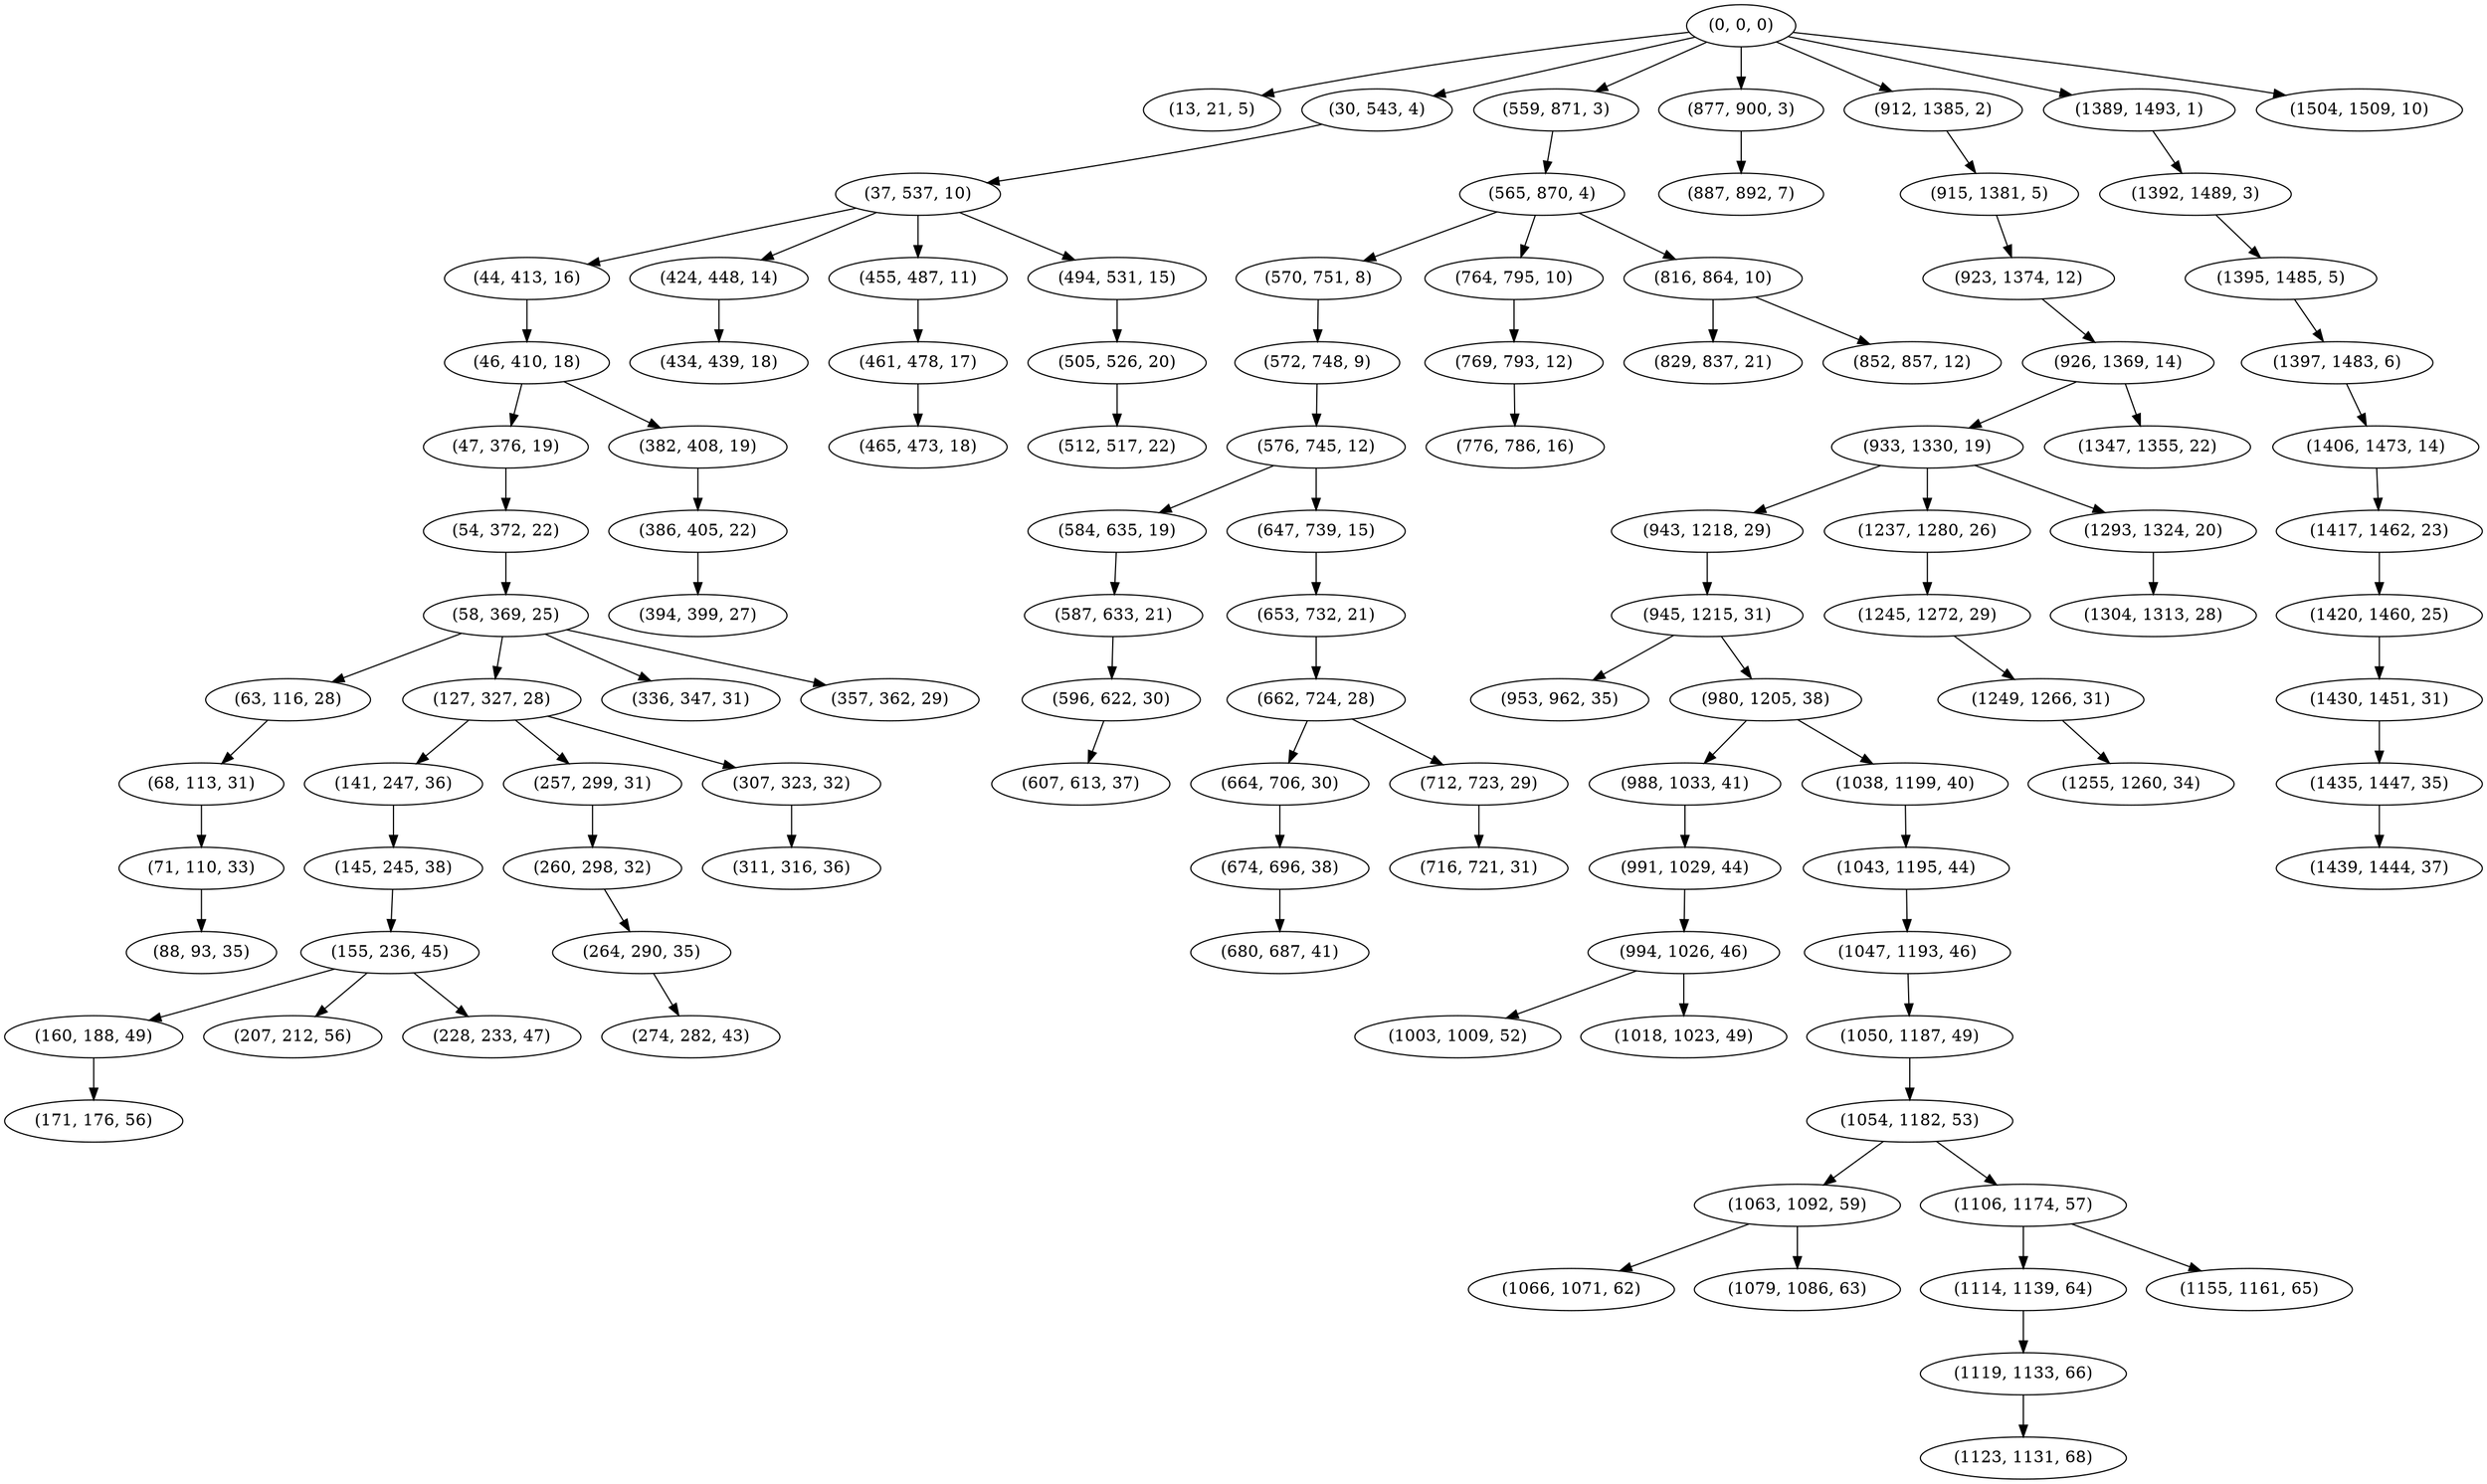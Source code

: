 digraph tree {
    "(0, 0, 0)";
    "(13, 21, 5)";
    "(30, 543, 4)";
    "(37, 537, 10)";
    "(44, 413, 16)";
    "(46, 410, 18)";
    "(47, 376, 19)";
    "(54, 372, 22)";
    "(58, 369, 25)";
    "(63, 116, 28)";
    "(68, 113, 31)";
    "(71, 110, 33)";
    "(88, 93, 35)";
    "(127, 327, 28)";
    "(141, 247, 36)";
    "(145, 245, 38)";
    "(155, 236, 45)";
    "(160, 188, 49)";
    "(171, 176, 56)";
    "(207, 212, 56)";
    "(228, 233, 47)";
    "(257, 299, 31)";
    "(260, 298, 32)";
    "(264, 290, 35)";
    "(274, 282, 43)";
    "(307, 323, 32)";
    "(311, 316, 36)";
    "(336, 347, 31)";
    "(357, 362, 29)";
    "(382, 408, 19)";
    "(386, 405, 22)";
    "(394, 399, 27)";
    "(424, 448, 14)";
    "(434, 439, 18)";
    "(455, 487, 11)";
    "(461, 478, 17)";
    "(465, 473, 18)";
    "(494, 531, 15)";
    "(505, 526, 20)";
    "(512, 517, 22)";
    "(559, 871, 3)";
    "(565, 870, 4)";
    "(570, 751, 8)";
    "(572, 748, 9)";
    "(576, 745, 12)";
    "(584, 635, 19)";
    "(587, 633, 21)";
    "(596, 622, 30)";
    "(607, 613, 37)";
    "(647, 739, 15)";
    "(653, 732, 21)";
    "(662, 724, 28)";
    "(664, 706, 30)";
    "(674, 696, 38)";
    "(680, 687, 41)";
    "(712, 723, 29)";
    "(716, 721, 31)";
    "(764, 795, 10)";
    "(769, 793, 12)";
    "(776, 786, 16)";
    "(816, 864, 10)";
    "(829, 837, 21)";
    "(852, 857, 12)";
    "(877, 900, 3)";
    "(887, 892, 7)";
    "(912, 1385, 2)";
    "(915, 1381, 5)";
    "(923, 1374, 12)";
    "(926, 1369, 14)";
    "(933, 1330, 19)";
    "(943, 1218, 29)";
    "(945, 1215, 31)";
    "(953, 962, 35)";
    "(980, 1205, 38)";
    "(988, 1033, 41)";
    "(991, 1029, 44)";
    "(994, 1026, 46)";
    "(1003, 1009, 52)";
    "(1018, 1023, 49)";
    "(1038, 1199, 40)";
    "(1043, 1195, 44)";
    "(1047, 1193, 46)";
    "(1050, 1187, 49)";
    "(1054, 1182, 53)";
    "(1063, 1092, 59)";
    "(1066, 1071, 62)";
    "(1079, 1086, 63)";
    "(1106, 1174, 57)";
    "(1114, 1139, 64)";
    "(1119, 1133, 66)";
    "(1123, 1131, 68)";
    "(1155, 1161, 65)";
    "(1237, 1280, 26)";
    "(1245, 1272, 29)";
    "(1249, 1266, 31)";
    "(1255, 1260, 34)";
    "(1293, 1324, 20)";
    "(1304, 1313, 28)";
    "(1347, 1355, 22)";
    "(1389, 1493, 1)";
    "(1392, 1489, 3)";
    "(1395, 1485, 5)";
    "(1397, 1483, 6)";
    "(1406, 1473, 14)";
    "(1417, 1462, 23)";
    "(1420, 1460, 25)";
    "(1430, 1451, 31)";
    "(1435, 1447, 35)";
    "(1439, 1444, 37)";
    "(1504, 1509, 10)";
    "(0, 0, 0)" -> "(13, 21, 5)";
    "(0, 0, 0)" -> "(30, 543, 4)";
    "(0, 0, 0)" -> "(559, 871, 3)";
    "(0, 0, 0)" -> "(877, 900, 3)";
    "(0, 0, 0)" -> "(912, 1385, 2)";
    "(0, 0, 0)" -> "(1389, 1493, 1)";
    "(0, 0, 0)" -> "(1504, 1509, 10)";
    "(30, 543, 4)" -> "(37, 537, 10)";
    "(37, 537, 10)" -> "(44, 413, 16)";
    "(37, 537, 10)" -> "(424, 448, 14)";
    "(37, 537, 10)" -> "(455, 487, 11)";
    "(37, 537, 10)" -> "(494, 531, 15)";
    "(44, 413, 16)" -> "(46, 410, 18)";
    "(46, 410, 18)" -> "(47, 376, 19)";
    "(46, 410, 18)" -> "(382, 408, 19)";
    "(47, 376, 19)" -> "(54, 372, 22)";
    "(54, 372, 22)" -> "(58, 369, 25)";
    "(58, 369, 25)" -> "(63, 116, 28)";
    "(58, 369, 25)" -> "(127, 327, 28)";
    "(58, 369, 25)" -> "(336, 347, 31)";
    "(58, 369, 25)" -> "(357, 362, 29)";
    "(63, 116, 28)" -> "(68, 113, 31)";
    "(68, 113, 31)" -> "(71, 110, 33)";
    "(71, 110, 33)" -> "(88, 93, 35)";
    "(127, 327, 28)" -> "(141, 247, 36)";
    "(127, 327, 28)" -> "(257, 299, 31)";
    "(127, 327, 28)" -> "(307, 323, 32)";
    "(141, 247, 36)" -> "(145, 245, 38)";
    "(145, 245, 38)" -> "(155, 236, 45)";
    "(155, 236, 45)" -> "(160, 188, 49)";
    "(155, 236, 45)" -> "(207, 212, 56)";
    "(155, 236, 45)" -> "(228, 233, 47)";
    "(160, 188, 49)" -> "(171, 176, 56)";
    "(257, 299, 31)" -> "(260, 298, 32)";
    "(260, 298, 32)" -> "(264, 290, 35)";
    "(264, 290, 35)" -> "(274, 282, 43)";
    "(307, 323, 32)" -> "(311, 316, 36)";
    "(382, 408, 19)" -> "(386, 405, 22)";
    "(386, 405, 22)" -> "(394, 399, 27)";
    "(424, 448, 14)" -> "(434, 439, 18)";
    "(455, 487, 11)" -> "(461, 478, 17)";
    "(461, 478, 17)" -> "(465, 473, 18)";
    "(494, 531, 15)" -> "(505, 526, 20)";
    "(505, 526, 20)" -> "(512, 517, 22)";
    "(559, 871, 3)" -> "(565, 870, 4)";
    "(565, 870, 4)" -> "(570, 751, 8)";
    "(565, 870, 4)" -> "(764, 795, 10)";
    "(565, 870, 4)" -> "(816, 864, 10)";
    "(570, 751, 8)" -> "(572, 748, 9)";
    "(572, 748, 9)" -> "(576, 745, 12)";
    "(576, 745, 12)" -> "(584, 635, 19)";
    "(576, 745, 12)" -> "(647, 739, 15)";
    "(584, 635, 19)" -> "(587, 633, 21)";
    "(587, 633, 21)" -> "(596, 622, 30)";
    "(596, 622, 30)" -> "(607, 613, 37)";
    "(647, 739, 15)" -> "(653, 732, 21)";
    "(653, 732, 21)" -> "(662, 724, 28)";
    "(662, 724, 28)" -> "(664, 706, 30)";
    "(662, 724, 28)" -> "(712, 723, 29)";
    "(664, 706, 30)" -> "(674, 696, 38)";
    "(674, 696, 38)" -> "(680, 687, 41)";
    "(712, 723, 29)" -> "(716, 721, 31)";
    "(764, 795, 10)" -> "(769, 793, 12)";
    "(769, 793, 12)" -> "(776, 786, 16)";
    "(816, 864, 10)" -> "(829, 837, 21)";
    "(816, 864, 10)" -> "(852, 857, 12)";
    "(877, 900, 3)" -> "(887, 892, 7)";
    "(912, 1385, 2)" -> "(915, 1381, 5)";
    "(915, 1381, 5)" -> "(923, 1374, 12)";
    "(923, 1374, 12)" -> "(926, 1369, 14)";
    "(926, 1369, 14)" -> "(933, 1330, 19)";
    "(926, 1369, 14)" -> "(1347, 1355, 22)";
    "(933, 1330, 19)" -> "(943, 1218, 29)";
    "(933, 1330, 19)" -> "(1237, 1280, 26)";
    "(933, 1330, 19)" -> "(1293, 1324, 20)";
    "(943, 1218, 29)" -> "(945, 1215, 31)";
    "(945, 1215, 31)" -> "(953, 962, 35)";
    "(945, 1215, 31)" -> "(980, 1205, 38)";
    "(980, 1205, 38)" -> "(988, 1033, 41)";
    "(980, 1205, 38)" -> "(1038, 1199, 40)";
    "(988, 1033, 41)" -> "(991, 1029, 44)";
    "(991, 1029, 44)" -> "(994, 1026, 46)";
    "(994, 1026, 46)" -> "(1003, 1009, 52)";
    "(994, 1026, 46)" -> "(1018, 1023, 49)";
    "(1038, 1199, 40)" -> "(1043, 1195, 44)";
    "(1043, 1195, 44)" -> "(1047, 1193, 46)";
    "(1047, 1193, 46)" -> "(1050, 1187, 49)";
    "(1050, 1187, 49)" -> "(1054, 1182, 53)";
    "(1054, 1182, 53)" -> "(1063, 1092, 59)";
    "(1054, 1182, 53)" -> "(1106, 1174, 57)";
    "(1063, 1092, 59)" -> "(1066, 1071, 62)";
    "(1063, 1092, 59)" -> "(1079, 1086, 63)";
    "(1106, 1174, 57)" -> "(1114, 1139, 64)";
    "(1106, 1174, 57)" -> "(1155, 1161, 65)";
    "(1114, 1139, 64)" -> "(1119, 1133, 66)";
    "(1119, 1133, 66)" -> "(1123, 1131, 68)";
    "(1237, 1280, 26)" -> "(1245, 1272, 29)";
    "(1245, 1272, 29)" -> "(1249, 1266, 31)";
    "(1249, 1266, 31)" -> "(1255, 1260, 34)";
    "(1293, 1324, 20)" -> "(1304, 1313, 28)";
    "(1389, 1493, 1)" -> "(1392, 1489, 3)";
    "(1392, 1489, 3)" -> "(1395, 1485, 5)";
    "(1395, 1485, 5)" -> "(1397, 1483, 6)";
    "(1397, 1483, 6)" -> "(1406, 1473, 14)";
    "(1406, 1473, 14)" -> "(1417, 1462, 23)";
    "(1417, 1462, 23)" -> "(1420, 1460, 25)";
    "(1420, 1460, 25)" -> "(1430, 1451, 31)";
    "(1430, 1451, 31)" -> "(1435, 1447, 35)";
    "(1435, 1447, 35)" -> "(1439, 1444, 37)";
}

